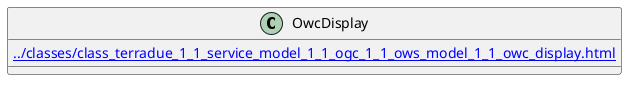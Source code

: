 @startuml
class OwcDisplay {
[[../classes/class_terradue_1_1_service_model_1_1_ogc_1_1_ows_model_1_1_owc_display.html]]
}
@enduml
